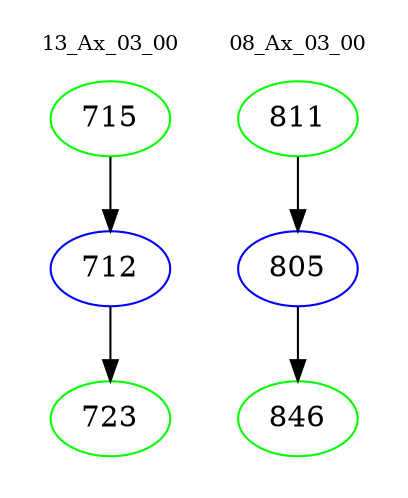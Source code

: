 digraph{
subgraph cluster_0 {
color = white
label = "13_Ax_03_00";
fontsize=10;
T0_715 [label="715", color="green"]
T0_715 -> T0_712 [color="black"]
T0_712 [label="712", color="blue"]
T0_712 -> T0_723 [color="black"]
T0_723 [label="723", color="green"]
}
subgraph cluster_1 {
color = white
label = "08_Ax_03_00";
fontsize=10;
T1_811 [label="811", color="green"]
T1_811 -> T1_805 [color="black"]
T1_805 [label="805", color="blue"]
T1_805 -> T1_846 [color="black"]
T1_846 [label="846", color="green"]
}
}
